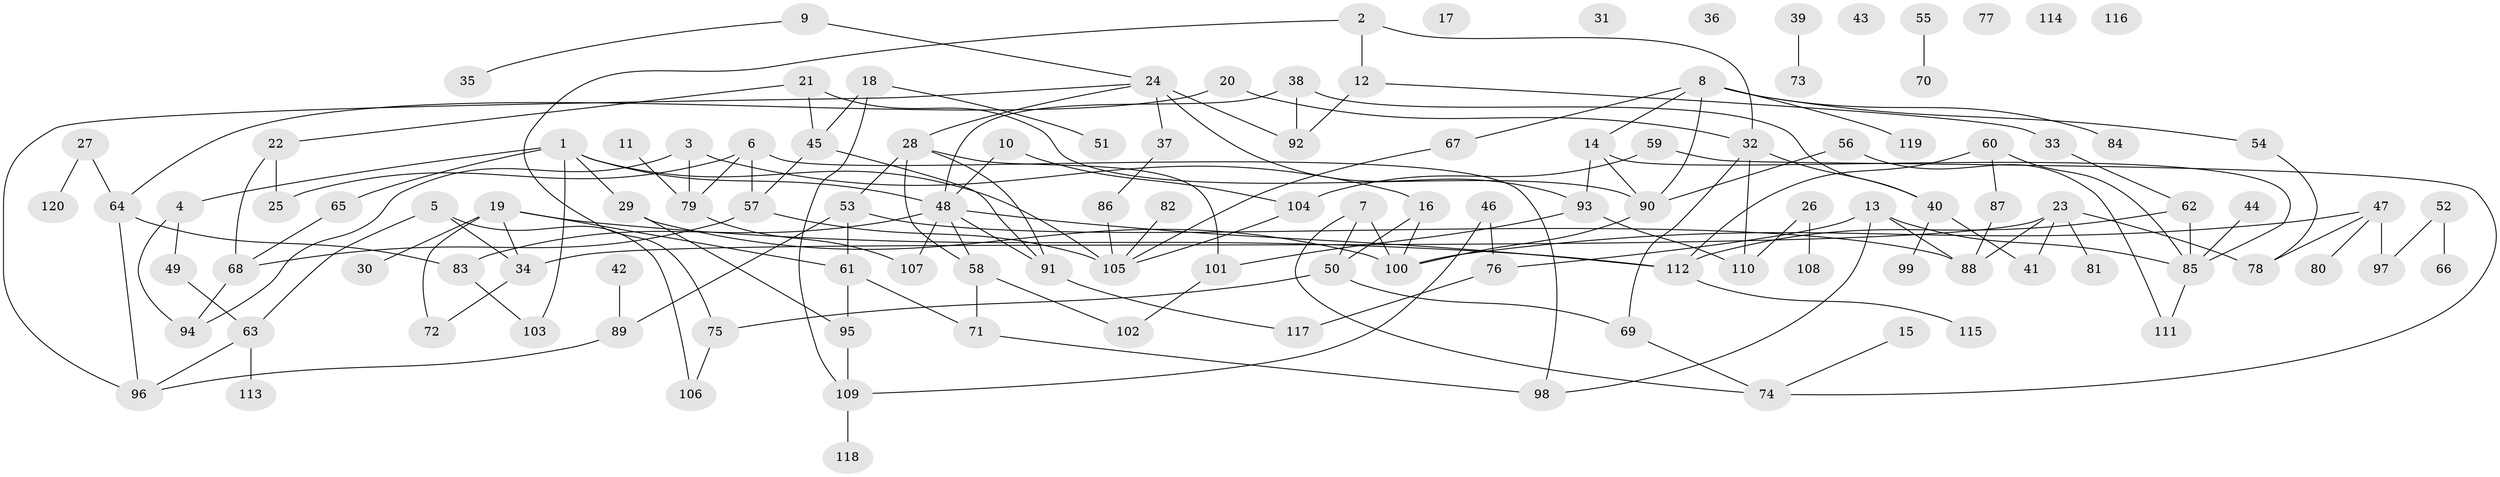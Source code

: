 // Generated by graph-tools (version 1.1) at 2025/33/03/09/25 02:33:31]
// undirected, 120 vertices, 161 edges
graph export_dot {
graph [start="1"]
  node [color=gray90,style=filled];
  1;
  2;
  3;
  4;
  5;
  6;
  7;
  8;
  9;
  10;
  11;
  12;
  13;
  14;
  15;
  16;
  17;
  18;
  19;
  20;
  21;
  22;
  23;
  24;
  25;
  26;
  27;
  28;
  29;
  30;
  31;
  32;
  33;
  34;
  35;
  36;
  37;
  38;
  39;
  40;
  41;
  42;
  43;
  44;
  45;
  46;
  47;
  48;
  49;
  50;
  51;
  52;
  53;
  54;
  55;
  56;
  57;
  58;
  59;
  60;
  61;
  62;
  63;
  64;
  65;
  66;
  67;
  68;
  69;
  70;
  71;
  72;
  73;
  74;
  75;
  76;
  77;
  78;
  79;
  80;
  81;
  82;
  83;
  84;
  85;
  86;
  87;
  88;
  89;
  90;
  91;
  92;
  93;
  94;
  95;
  96;
  97;
  98;
  99;
  100;
  101;
  102;
  103;
  104;
  105;
  106;
  107;
  108;
  109;
  110;
  111;
  112;
  113;
  114;
  115;
  116;
  117;
  118;
  119;
  120;
  1 -- 4;
  1 -- 29;
  1 -- 48;
  1 -- 65;
  1 -- 103;
  1 -- 105;
  2 -- 12;
  2 -- 32;
  2 -- 75;
  3 -- 16;
  3 -- 79;
  3 -- 94;
  4 -- 49;
  4 -- 94;
  5 -- 34;
  5 -- 63;
  5 -- 106;
  6 -- 25;
  6 -- 57;
  6 -- 79;
  6 -- 98;
  7 -- 50;
  7 -- 74;
  7 -- 100;
  8 -- 14;
  8 -- 54;
  8 -- 67;
  8 -- 84;
  8 -- 90;
  8 -- 119;
  9 -- 24;
  9 -- 35;
  10 -- 48;
  10 -- 104;
  11 -- 79;
  12 -- 33;
  12 -- 92;
  13 -- 76;
  13 -- 85;
  13 -- 88;
  13 -- 98;
  14 -- 85;
  14 -- 90;
  14 -- 93;
  15 -- 74;
  16 -- 50;
  16 -- 100;
  18 -- 45;
  18 -- 51;
  18 -- 109;
  19 -- 30;
  19 -- 34;
  19 -- 61;
  19 -- 72;
  19 -- 112;
  20 -- 32;
  20 -- 64;
  21 -- 22;
  21 -- 45;
  21 -- 90;
  22 -- 25;
  22 -- 68;
  23 -- 34;
  23 -- 41;
  23 -- 78;
  23 -- 81;
  23 -- 88;
  24 -- 28;
  24 -- 37;
  24 -- 92;
  24 -- 93;
  24 -- 96;
  26 -- 108;
  26 -- 110;
  27 -- 64;
  27 -- 120;
  28 -- 53;
  28 -- 58;
  28 -- 91;
  28 -- 101;
  29 -- 95;
  29 -- 100;
  32 -- 40;
  32 -- 69;
  32 -- 110;
  33 -- 62;
  34 -- 72;
  37 -- 86;
  38 -- 40;
  38 -- 48;
  38 -- 92;
  39 -- 73;
  40 -- 41;
  40 -- 99;
  42 -- 89;
  44 -- 85;
  45 -- 57;
  45 -- 91;
  46 -- 76;
  46 -- 109;
  47 -- 78;
  47 -- 80;
  47 -- 97;
  47 -- 100;
  48 -- 58;
  48 -- 83;
  48 -- 91;
  48 -- 107;
  48 -- 112;
  49 -- 63;
  50 -- 69;
  50 -- 75;
  52 -- 66;
  52 -- 97;
  53 -- 61;
  53 -- 88;
  53 -- 89;
  54 -- 78;
  55 -- 70;
  56 -- 90;
  56 -- 111;
  57 -- 68;
  57 -- 105;
  58 -- 71;
  58 -- 102;
  59 -- 74;
  59 -- 104;
  60 -- 85;
  60 -- 87;
  60 -- 112;
  61 -- 71;
  61 -- 95;
  62 -- 85;
  62 -- 112;
  63 -- 96;
  63 -- 113;
  64 -- 83;
  64 -- 96;
  65 -- 68;
  67 -- 105;
  68 -- 94;
  69 -- 74;
  71 -- 98;
  75 -- 106;
  76 -- 117;
  79 -- 107;
  82 -- 105;
  83 -- 103;
  85 -- 111;
  86 -- 105;
  87 -- 88;
  89 -- 96;
  90 -- 100;
  91 -- 117;
  93 -- 101;
  93 -- 110;
  95 -- 109;
  101 -- 102;
  104 -- 105;
  109 -- 118;
  112 -- 115;
}
